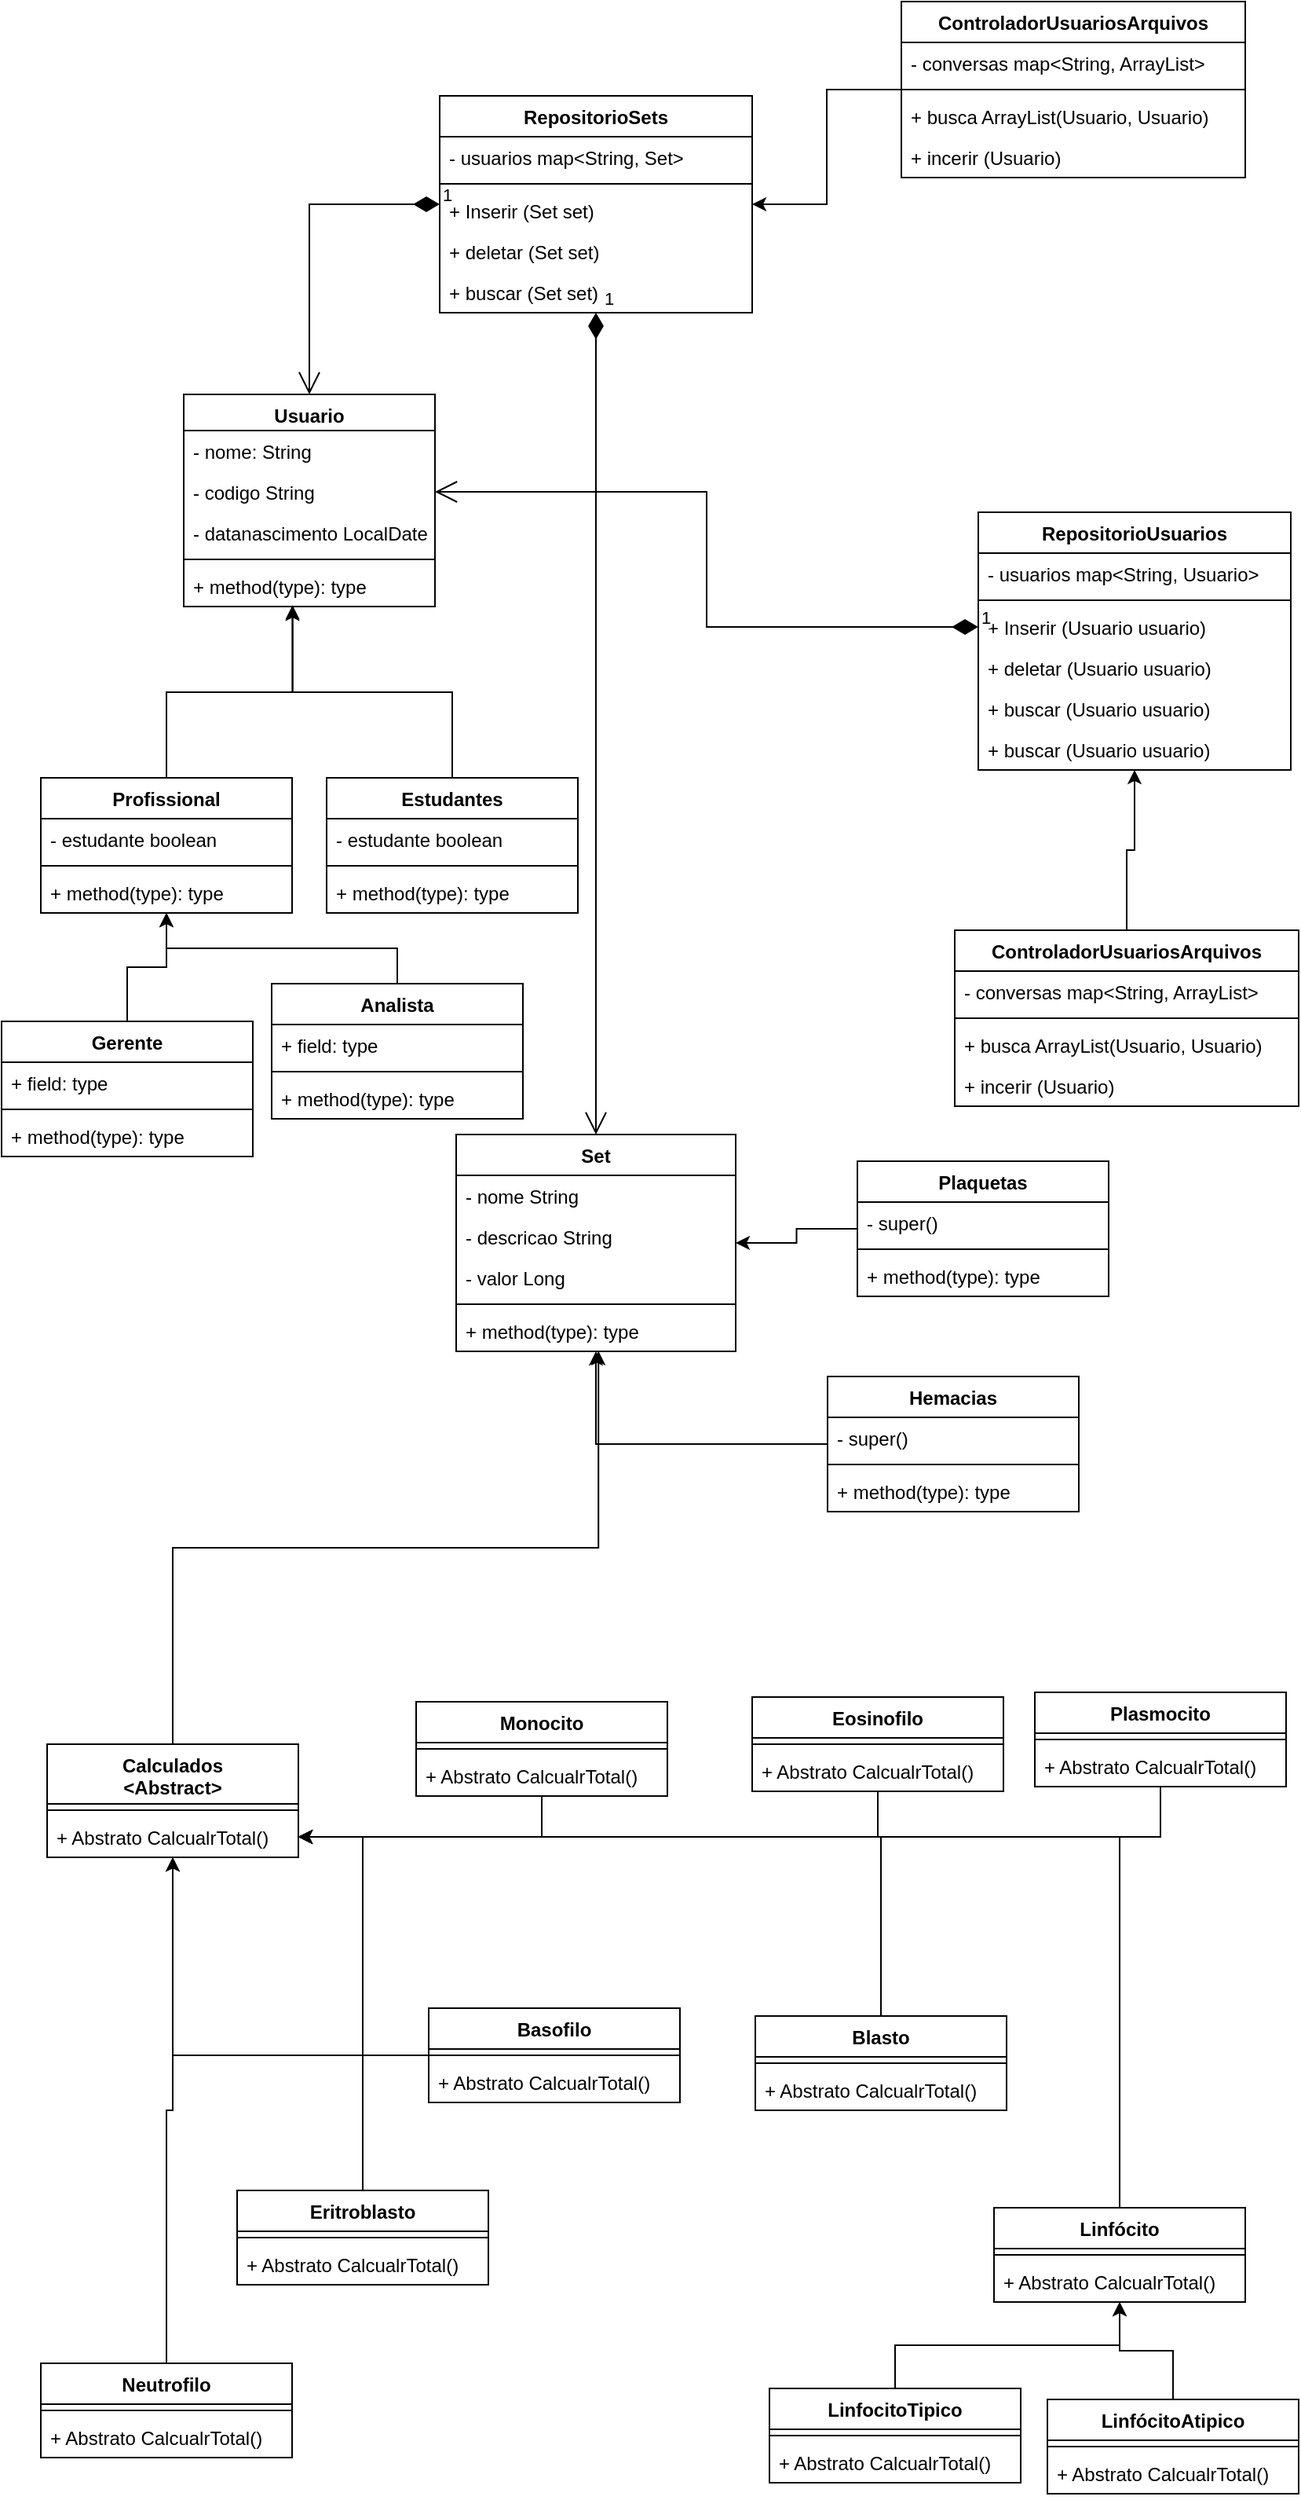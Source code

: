 <mxfile version="17.4.4" type="google"><diagram name="Page-1" id="c4acf3e9-155e-7222-9cf6-157b1a14988f"><mxGraphModel grid="0" page="1" gridSize="10" guides="1" tooltips="1" connect="1" arrows="1" fold="1" pageScale="1" pageWidth="850" pageHeight="1100" background="none" math="0" shadow="0"><root><mxCell id="0"/><mxCell id="1" parent="0"/><mxCell id="GIiCDXgsUAsSO3MfC4Dt-1" value="Usuario" style="swimlane;fontStyle=1;align=center;verticalAlign=top;childLayout=stackLayout;horizontal=1;startSize=23;horizontalStack=0;resizeParent=1;resizeParentMax=0;resizeLast=0;collapsible=1;marginBottom=0;" vertex="1" parent="1"><mxGeometry x="-722" y="283" width="160" height="135" as="geometry"><mxRectangle x="50" y="507" width="80" height="26" as="alternateBounds"/></mxGeometry></mxCell><mxCell id="GIiCDXgsUAsSO3MfC4Dt-2" value="- nome: String" style="text;align=left;verticalAlign=top;spacingLeft=4;spacingRight=4;overflow=hidden;rotatable=0;points=[[0,0.5],[1,0.5]];portConstraint=eastwest;fillColor=none;shadow=0;" vertex="1" parent="GIiCDXgsUAsSO3MfC4Dt-1"><mxGeometry y="23" width="160" height="26" as="geometry"/></mxCell><mxCell id="GIiCDXgsUAsSO3MfC4Dt-6" value="- codigo String" style="text;strokeColor=none;fillColor=none;align=left;verticalAlign=top;spacingLeft=4;spacingRight=4;overflow=hidden;rotatable=0;points=[[0,0.5],[1,0.5]];portConstraint=eastwest;" vertex="1" parent="GIiCDXgsUAsSO3MfC4Dt-1"><mxGeometry y="49" width="160" height="26" as="geometry"/></mxCell><mxCell id="GIiCDXgsUAsSO3MfC4Dt-7" value="- datanascimento LocalDate" style="text;strokeColor=none;fillColor=none;align=left;verticalAlign=top;spacingLeft=4;spacingRight=4;overflow=hidden;rotatable=0;points=[[0,0.5],[1,0.5]];portConstraint=eastwest;" vertex="1" parent="GIiCDXgsUAsSO3MfC4Dt-1"><mxGeometry y="75" width="160" height="26" as="geometry"/></mxCell><mxCell id="GIiCDXgsUAsSO3MfC4Dt-3" value="" style="line;strokeWidth=1;fillColor=none;align=left;verticalAlign=middle;spacingTop=-1;spacingLeft=3;spacingRight=3;rotatable=0;labelPosition=right;points=[];portConstraint=eastwest;" vertex="1" parent="GIiCDXgsUAsSO3MfC4Dt-1"><mxGeometry y="101" width="160" height="8" as="geometry"/></mxCell><mxCell id="GIiCDXgsUAsSO3MfC4Dt-4" value="+ method(type): type" style="text;strokeColor=none;fillColor=none;align=left;verticalAlign=top;spacingLeft=4;spacingRight=4;overflow=hidden;rotatable=0;points=[[0,0.5],[1,0.5]];portConstraint=eastwest;" vertex="1" parent="GIiCDXgsUAsSO3MfC4Dt-1"><mxGeometry y="109" width="160" height="26" as="geometry"/></mxCell><mxCell id="GIiCDXgsUAsSO3MfC4Dt-22" style="edgeStyle=orthogonalEdgeStyle;rounded=0;orthogonalLoop=1;jettySize=auto;html=1;entryX=0.433;entryY=1.004;entryDx=0;entryDy=0;entryPerimeter=0;" edge="1" parent="1" source="GIiCDXgsUAsSO3MfC4Dt-12" target="GIiCDXgsUAsSO3MfC4Dt-4"><mxGeometry relative="1" as="geometry"/></mxCell><mxCell id="GIiCDXgsUAsSO3MfC4Dt-12" value="Estudantes" style="swimlane;fontStyle=1;align=center;verticalAlign=top;childLayout=stackLayout;horizontal=1;startSize=26;horizontalStack=0;resizeParent=1;resizeParentMax=0;resizeLast=0;collapsible=1;marginBottom=0;shadow=0;fillColor=none;" vertex="1" parent="1"><mxGeometry x="-631" y="527" width="160" height="86" as="geometry"/></mxCell><mxCell id="GIiCDXgsUAsSO3MfC4Dt-13" value="- estudante boolean" style="text;strokeColor=none;fillColor=none;align=left;verticalAlign=top;spacingLeft=4;spacingRight=4;overflow=hidden;rotatable=0;points=[[0,0.5],[1,0.5]];portConstraint=eastwest;shadow=0;" vertex="1" parent="GIiCDXgsUAsSO3MfC4Dt-12"><mxGeometry y="26" width="160" height="26" as="geometry"/></mxCell><mxCell id="GIiCDXgsUAsSO3MfC4Dt-14" value="" style="line;strokeWidth=1;fillColor=none;align=left;verticalAlign=middle;spacingTop=-1;spacingLeft=3;spacingRight=3;rotatable=0;labelPosition=right;points=[];portConstraint=eastwest;shadow=0;" vertex="1" parent="GIiCDXgsUAsSO3MfC4Dt-12"><mxGeometry y="52" width="160" height="8" as="geometry"/></mxCell><mxCell id="GIiCDXgsUAsSO3MfC4Dt-15" value="+ method(type): type" style="text;strokeColor=none;fillColor=none;align=left;verticalAlign=top;spacingLeft=4;spacingRight=4;overflow=hidden;rotatable=0;points=[[0,0.5],[1,0.5]];portConstraint=eastwest;shadow=0;" vertex="1" parent="GIiCDXgsUAsSO3MfC4Dt-12"><mxGeometry y="60" width="160" height="26" as="geometry"/></mxCell><mxCell id="GIiCDXgsUAsSO3MfC4Dt-21" style="edgeStyle=orthogonalEdgeStyle;rounded=0;orthogonalLoop=1;jettySize=auto;html=1;entryX=0.433;entryY=0.967;entryDx=0;entryDy=0;entryPerimeter=0;" edge="1" parent="1" source="GIiCDXgsUAsSO3MfC4Dt-17" target="GIiCDXgsUAsSO3MfC4Dt-4"><mxGeometry relative="1" as="geometry"/></mxCell><mxCell id="GIiCDXgsUAsSO3MfC4Dt-17" value="Profissional" style="swimlane;fontStyle=1;align=center;verticalAlign=top;childLayout=stackLayout;horizontal=1;startSize=26;horizontalStack=0;resizeParent=1;resizeParentMax=0;resizeLast=0;collapsible=1;marginBottom=0;shadow=0;fillColor=none;" vertex="1" parent="1"><mxGeometry x="-813" y="527" width="160" height="86" as="geometry"/></mxCell><mxCell id="GIiCDXgsUAsSO3MfC4Dt-18" value="- estudante boolean" style="text;strokeColor=none;fillColor=none;align=left;verticalAlign=top;spacingLeft=4;spacingRight=4;overflow=hidden;rotatable=0;points=[[0,0.5],[1,0.5]];portConstraint=eastwest;shadow=0;" vertex="1" parent="GIiCDXgsUAsSO3MfC4Dt-17"><mxGeometry y="26" width="160" height="26" as="geometry"/></mxCell><mxCell id="GIiCDXgsUAsSO3MfC4Dt-19" value="" style="line;strokeWidth=1;fillColor=none;align=left;verticalAlign=middle;spacingTop=-1;spacingLeft=3;spacingRight=3;rotatable=0;labelPosition=right;points=[];portConstraint=eastwest;shadow=0;" vertex="1" parent="GIiCDXgsUAsSO3MfC4Dt-17"><mxGeometry y="52" width="160" height="8" as="geometry"/></mxCell><mxCell id="GIiCDXgsUAsSO3MfC4Dt-20" value="+ method(type): type" style="text;strokeColor=none;fillColor=none;align=left;verticalAlign=top;spacingLeft=4;spacingRight=4;overflow=hidden;rotatable=0;points=[[0,0.5],[1,0.5]];portConstraint=eastwest;shadow=0;" vertex="1" parent="GIiCDXgsUAsSO3MfC4Dt-17"><mxGeometry y="60" width="160" height="26" as="geometry"/></mxCell><mxCell id="GIiCDXgsUAsSO3MfC4Dt-23" value="Set" style="swimlane;fontStyle=1;align=center;verticalAlign=top;childLayout=stackLayout;horizontal=1;startSize=26;horizontalStack=0;resizeParent=1;resizeParentMax=0;resizeLast=0;collapsible=1;marginBottom=0;shadow=0;fillColor=none;" vertex="1" parent="1"><mxGeometry x="-548.5" y="754" width="178" height="138" as="geometry"/></mxCell><mxCell id="GIiCDXgsUAsSO3MfC4Dt-24" value="- nome String&#10;" style="text;strokeColor=none;fillColor=none;align=left;verticalAlign=top;spacingLeft=4;spacingRight=4;overflow=hidden;rotatable=0;points=[[0,0.5],[1,0.5]];portConstraint=eastwest;shadow=0;" vertex="1" parent="GIiCDXgsUAsSO3MfC4Dt-23"><mxGeometry y="26" width="178" height="26" as="geometry"/></mxCell><mxCell id="GIiCDXgsUAsSO3MfC4Dt-28" value="- descricao String&#10;" style="text;strokeColor=none;fillColor=none;align=left;verticalAlign=top;spacingLeft=4;spacingRight=4;overflow=hidden;rotatable=0;points=[[0,0.5],[1,0.5]];portConstraint=eastwest;shadow=0;" vertex="1" parent="GIiCDXgsUAsSO3MfC4Dt-23"><mxGeometry y="52" width="178" height="26" as="geometry"/></mxCell><mxCell id="GIiCDXgsUAsSO3MfC4Dt-27" value="- valor Long&#10;" style="text;strokeColor=none;fillColor=none;align=left;verticalAlign=top;spacingLeft=4;spacingRight=4;overflow=hidden;rotatable=0;points=[[0,0.5],[1,0.5]];portConstraint=eastwest;shadow=0;" vertex="1" parent="GIiCDXgsUAsSO3MfC4Dt-23"><mxGeometry y="78" width="178" height="26" as="geometry"/></mxCell><mxCell id="GIiCDXgsUAsSO3MfC4Dt-25" value="" style="line;strokeWidth=1;fillColor=none;align=left;verticalAlign=middle;spacingTop=-1;spacingLeft=3;spacingRight=3;rotatable=0;labelPosition=right;points=[];portConstraint=eastwest;shadow=0;" vertex="1" parent="GIiCDXgsUAsSO3MfC4Dt-23"><mxGeometry y="104" width="178" height="8" as="geometry"/></mxCell><mxCell id="GIiCDXgsUAsSO3MfC4Dt-26" value="+ method(type): type" style="text;strokeColor=none;fillColor=none;align=left;verticalAlign=top;spacingLeft=4;spacingRight=4;overflow=hidden;rotatable=0;points=[[0,0.5],[1,0.5]];portConstraint=eastwest;shadow=0;" vertex="1" parent="GIiCDXgsUAsSO3MfC4Dt-23"><mxGeometry y="112" width="178" height="26" as="geometry"/></mxCell><mxCell id="GIiCDXgsUAsSO3MfC4Dt-99" style="edgeStyle=orthogonalEdgeStyle;rounded=0;orthogonalLoop=1;jettySize=auto;html=1;" edge="1" parent="1" source="GIiCDXgsUAsSO3MfC4Dt-29" target="GIiCDXgsUAsSO3MfC4Dt-23"><mxGeometry relative="1" as="geometry"/></mxCell><mxCell id="GIiCDXgsUAsSO3MfC4Dt-29" value="Plaquetas" style="swimlane;fontStyle=1;align=center;verticalAlign=top;childLayout=stackLayout;horizontal=1;startSize=26;horizontalStack=0;resizeParent=1;resizeParentMax=0;resizeLast=0;collapsible=1;marginBottom=0;shadow=0;fillColor=none;" vertex="1" parent="1"><mxGeometry x="-293" y="771" width="160" height="86" as="geometry"/></mxCell><mxCell id="GIiCDXgsUAsSO3MfC4Dt-30" value="- super()" style="text;strokeColor=none;fillColor=none;align=left;verticalAlign=top;spacingLeft=4;spacingRight=4;overflow=hidden;rotatable=0;points=[[0,0.5],[1,0.5]];portConstraint=eastwest;shadow=0;" vertex="1" parent="GIiCDXgsUAsSO3MfC4Dt-29"><mxGeometry y="26" width="160" height="26" as="geometry"/></mxCell><mxCell id="GIiCDXgsUAsSO3MfC4Dt-31" value="" style="line;strokeWidth=1;fillColor=none;align=left;verticalAlign=middle;spacingTop=-1;spacingLeft=3;spacingRight=3;rotatable=0;labelPosition=right;points=[];portConstraint=eastwest;shadow=0;" vertex="1" parent="GIiCDXgsUAsSO3MfC4Dt-29"><mxGeometry y="52" width="160" height="8" as="geometry"/></mxCell><mxCell id="GIiCDXgsUAsSO3MfC4Dt-32" value="+ method(type): type" style="text;strokeColor=none;fillColor=none;align=left;verticalAlign=top;spacingLeft=4;spacingRight=4;overflow=hidden;rotatable=0;points=[[0,0.5],[1,0.5]];portConstraint=eastwest;shadow=0;" vertex="1" parent="GIiCDXgsUAsSO3MfC4Dt-29"><mxGeometry y="60" width="160" height="26" as="geometry"/></mxCell><mxCell id="GIiCDXgsUAsSO3MfC4Dt-39" style="edgeStyle=orthogonalEdgeStyle;rounded=0;orthogonalLoop=1;jettySize=auto;html=1;entryX=0.509;entryY=0.991;entryDx=0;entryDy=0;entryPerimeter=0;" edge="1" parent="1" source="GIiCDXgsUAsSO3MfC4Dt-34" target="GIiCDXgsUAsSO3MfC4Dt-26"><mxGeometry relative="1" as="geometry"/></mxCell><mxCell id="GIiCDXgsUAsSO3MfC4Dt-34" value="Calculados&#10;&lt;Abstract&gt;" style="swimlane;fontStyle=1;align=center;verticalAlign=top;childLayout=stackLayout;horizontal=1;startSize=38;horizontalStack=0;resizeParent=1;resizeParentMax=0;resizeLast=0;collapsible=1;marginBottom=0;shadow=0;fillColor=none;" vertex="1" parent="1"><mxGeometry x="-809" y="1142" width="160" height="72" as="geometry"/></mxCell><mxCell id="GIiCDXgsUAsSO3MfC4Dt-36" value="" style="line;strokeWidth=1;fillColor=none;align=left;verticalAlign=middle;spacingTop=-1;spacingLeft=3;spacingRight=3;rotatable=0;labelPosition=right;points=[];portConstraint=eastwest;shadow=0;" vertex="1" parent="GIiCDXgsUAsSO3MfC4Dt-34"><mxGeometry y="38" width="160" height="8" as="geometry"/></mxCell><mxCell id="GIiCDXgsUAsSO3MfC4Dt-37" value="+ Abstrato CalcualrTotal()" style="text;strokeColor=none;fillColor=none;align=left;verticalAlign=top;spacingLeft=4;spacingRight=4;overflow=hidden;rotatable=0;points=[[0,0.5],[1,0.5]];portConstraint=eastwest;shadow=0;" vertex="1" parent="GIiCDXgsUAsSO3MfC4Dt-34"><mxGeometry y="46" width="160" height="26" as="geometry"/></mxCell><mxCell id="GIiCDXgsUAsSO3MfC4Dt-100" style="edgeStyle=orthogonalEdgeStyle;rounded=0;orthogonalLoop=1;jettySize=auto;html=1;" edge="1" parent="1" source="GIiCDXgsUAsSO3MfC4Dt-40" target="GIiCDXgsUAsSO3MfC4Dt-23"><mxGeometry relative="1" as="geometry"/></mxCell><mxCell id="GIiCDXgsUAsSO3MfC4Dt-40" value="Hemacias" style="swimlane;fontStyle=1;align=center;verticalAlign=top;childLayout=stackLayout;horizontal=1;startSize=26;horizontalStack=0;resizeParent=1;resizeParentMax=0;resizeLast=0;collapsible=1;marginBottom=0;shadow=0;fillColor=none;" vertex="1" parent="1"><mxGeometry x="-312" y="908" width="160" height="86" as="geometry"/></mxCell><mxCell id="GIiCDXgsUAsSO3MfC4Dt-41" value="- super()" style="text;strokeColor=none;fillColor=none;align=left;verticalAlign=top;spacingLeft=4;spacingRight=4;overflow=hidden;rotatable=0;points=[[0,0.5],[1,0.5]];portConstraint=eastwest;shadow=0;" vertex="1" parent="GIiCDXgsUAsSO3MfC4Dt-40"><mxGeometry y="26" width="160" height="26" as="geometry"/></mxCell><mxCell id="GIiCDXgsUAsSO3MfC4Dt-42" value="" style="line;strokeWidth=1;fillColor=none;align=left;verticalAlign=middle;spacingTop=-1;spacingLeft=3;spacingRight=3;rotatable=0;labelPosition=right;points=[];portConstraint=eastwest;shadow=0;" vertex="1" parent="GIiCDXgsUAsSO3MfC4Dt-40"><mxGeometry y="52" width="160" height="8" as="geometry"/></mxCell><mxCell id="GIiCDXgsUAsSO3MfC4Dt-43" value="+ method(type): type" style="text;strokeColor=none;fillColor=none;align=left;verticalAlign=top;spacingLeft=4;spacingRight=4;overflow=hidden;rotatable=0;points=[[0,0.5],[1,0.5]];portConstraint=eastwest;shadow=0;" vertex="1" parent="GIiCDXgsUAsSO3MfC4Dt-40"><mxGeometry y="60" width="160" height="26" as="geometry"/></mxCell><mxCell id="GIiCDXgsUAsSO3MfC4Dt-49" style="edgeStyle=orthogonalEdgeStyle;rounded=0;orthogonalLoop=1;jettySize=auto;html=1;" edge="1" parent="1" source="GIiCDXgsUAsSO3MfC4Dt-45" target="GIiCDXgsUAsSO3MfC4Dt-37"><mxGeometry relative="1" as="geometry"/></mxCell><mxCell id="GIiCDXgsUAsSO3MfC4Dt-45" value="Eosinofilo" style="swimlane;fontStyle=1;align=center;verticalAlign=top;childLayout=stackLayout;horizontal=1;startSize=26;horizontalStack=0;resizeParent=1;resizeParentMax=0;resizeLast=0;collapsible=1;marginBottom=0;shadow=0;fillColor=none;" vertex="1" parent="1"><mxGeometry x="-360" y="1112" width="160" height="60" as="geometry"/></mxCell><mxCell id="GIiCDXgsUAsSO3MfC4Dt-47" value="" style="line;strokeWidth=1;fillColor=none;align=left;verticalAlign=middle;spacingTop=-1;spacingLeft=3;spacingRight=3;rotatable=0;labelPosition=right;points=[];portConstraint=eastwest;shadow=0;" vertex="1" parent="GIiCDXgsUAsSO3MfC4Dt-45"><mxGeometry y="26" width="160" height="8" as="geometry"/></mxCell><mxCell id="GIiCDXgsUAsSO3MfC4Dt-48" value="+ Abstrato CalcualrTotal()" style="text;strokeColor=none;fillColor=none;align=left;verticalAlign=top;spacingLeft=4;spacingRight=4;overflow=hidden;rotatable=0;points=[[0,0.5],[1,0.5]];portConstraint=eastwest;shadow=0;" vertex="1" parent="GIiCDXgsUAsSO3MfC4Dt-45"><mxGeometry y="34" width="160" height="26" as="geometry"/></mxCell><mxCell id="GIiCDXgsUAsSO3MfC4Dt-54" style="edgeStyle=orthogonalEdgeStyle;rounded=0;orthogonalLoop=1;jettySize=auto;html=1;" edge="1" parent="1" source="GIiCDXgsUAsSO3MfC4Dt-50" target="GIiCDXgsUAsSO3MfC4Dt-37"><mxGeometry relative="1" as="geometry"/></mxCell><mxCell id="GIiCDXgsUAsSO3MfC4Dt-50" value="Plasmocito" style="swimlane;fontStyle=1;align=center;verticalAlign=top;childLayout=stackLayout;horizontal=1;startSize=26;horizontalStack=0;resizeParent=1;resizeParentMax=0;resizeLast=0;collapsible=1;marginBottom=0;shadow=0;fillColor=none;" vertex="1" parent="1"><mxGeometry x="-180" y="1109" width="160" height="60" as="geometry"/></mxCell><mxCell id="GIiCDXgsUAsSO3MfC4Dt-51" value="" style="line;strokeWidth=1;fillColor=none;align=left;verticalAlign=middle;spacingTop=-1;spacingLeft=3;spacingRight=3;rotatable=0;labelPosition=right;points=[];portConstraint=eastwest;shadow=0;" vertex="1" parent="GIiCDXgsUAsSO3MfC4Dt-50"><mxGeometry y="26" width="160" height="8" as="geometry"/></mxCell><mxCell id="GIiCDXgsUAsSO3MfC4Dt-52" value="+ Abstrato CalcualrTotal()" style="text;strokeColor=none;fillColor=none;align=left;verticalAlign=top;spacingLeft=4;spacingRight=4;overflow=hidden;rotatable=0;points=[[0,0.5],[1,0.5]];portConstraint=eastwest;shadow=0;" vertex="1" parent="GIiCDXgsUAsSO3MfC4Dt-50"><mxGeometry y="34" width="160" height="26" as="geometry"/></mxCell><mxCell id="GIiCDXgsUAsSO3MfC4Dt-103" style="edgeStyle=orthogonalEdgeStyle;rounded=0;orthogonalLoop=1;jettySize=auto;html=1;entryX=1;entryY=0.5;entryDx=0;entryDy=0;" edge="1" parent="1" source="GIiCDXgsUAsSO3MfC4Dt-55" target="GIiCDXgsUAsSO3MfC4Dt-37"><mxGeometry relative="1" as="geometry"/></mxCell><mxCell id="GIiCDXgsUAsSO3MfC4Dt-55" value="Eritroblasto" style="swimlane;fontStyle=1;align=center;verticalAlign=top;childLayout=stackLayout;horizontal=1;startSize=26;horizontalStack=0;resizeParent=1;resizeParentMax=0;resizeLast=0;collapsible=1;marginBottom=0;shadow=0;fillColor=none;" vertex="1" parent="1"><mxGeometry x="-688" y="1426" width="160" height="60" as="geometry"/></mxCell><mxCell id="GIiCDXgsUAsSO3MfC4Dt-56" value="" style="line;strokeWidth=1;fillColor=none;align=left;verticalAlign=middle;spacingTop=-1;spacingLeft=3;spacingRight=3;rotatable=0;labelPosition=right;points=[];portConstraint=eastwest;shadow=0;" vertex="1" parent="GIiCDXgsUAsSO3MfC4Dt-55"><mxGeometry y="26" width="160" height="8" as="geometry"/></mxCell><mxCell id="GIiCDXgsUAsSO3MfC4Dt-57" value="+ Abstrato CalcualrTotal()" style="text;strokeColor=none;fillColor=none;align=left;verticalAlign=top;spacingLeft=4;spacingRight=4;overflow=hidden;rotatable=0;points=[[0,0.5],[1,0.5]];portConstraint=eastwest;shadow=0;" vertex="1" parent="GIiCDXgsUAsSO3MfC4Dt-55"><mxGeometry y="34" width="160" height="26" as="geometry"/></mxCell><mxCell id="GIiCDXgsUAsSO3MfC4Dt-106" style="edgeStyle=orthogonalEdgeStyle;rounded=0;orthogonalLoop=1;jettySize=auto;html=1;" edge="1" parent="1" source="GIiCDXgsUAsSO3MfC4Dt-59" target="GIiCDXgsUAsSO3MfC4Dt-34"><mxGeometry relative="1" as="geometry"/></mxCell><mxCell id="GIiCDXgsUAsSO3MfC4Dt-59" value="Basofilo" style="swimlane;fontStyle=1;align=center;verticalAlign=top;childLayout=stackLayout;horizontal=1;startSize=26;horizontalStack=0;resizeParent=1;resizeParentMax=0;resizeLast=0;collapsible=1;marginBottom=0;shadow=0;fillColor=none;" vertex="1" parent="1"><mxGeometry x="-566" y="1310" width="160" height="60" as="geometry"/></mxCell><mxCell id="GIiCDXgsUAsSO3MfC4Dt-60" value="" style="line;strokeWidth=1;fillColor=none;align=left;verticalAlign=middle;spacingTop=-1;spacingLeft=3;spacingRight=3;rotatable=0;labelPosition=right;points=[];portConstraint=eastwest;shadow=0;" vertex="1" parent="GIiCDXgsUAsSO3MfC4Dt-59"><mxGeometry y="26" width="160" height="8" as="geometry"/></mxCell><mxCell id="GIiCDXgsUAsSO3MfC4Dt-61" value="+ Abstrato CalcualrTotal()" style="text;strokeColor=none;fillColor=none;align=left;verticalAlign=top;spacingLeft=4;spacingRight=4;overflow=hidden;rotatable=0;points=[[0,0.5],[1,0.5]];portConstraint=eastwest;shadow=0;" vertex="1" parent="GIiCDXgsUAsSO3MfC4Dt-59"><mxGeometry y="34" width="160" height="26" as="geometry"/></mxCell><mxCell id="GIiCDXgsUAsSO3MfC4Dt-66" style="edgeStyle=orthogonalEdgeStyle;rounded=0;orthogonalLoop=1;jettySize=auto;html=1;" edge="1" parent="1" source="GIiCDXgsUAsSO3MfC4Dt-63" target="GIiCDXgsUAsSO3MfC4Dt-37"><mxGeometry relative="1" as="geometry"/></mxCell><mxCell id="GIiCDXgsUAsSO3MfC4Dt-63" value="Monocito" style="swimlane;fontStyle=1;align=center;verticalAlign=top;childLayout=stackLayout;horizontal=1;startSize=26;horizontalStack=0;resizeParent=1;resizeParentMax=0;resizeLast=0;collapsible=1;marginBottom=0;shadow=0;fillColor=none;" vertex="1" parent="1"><mxGeometry x="-574" y="1115" width="160" height="60" as="geometry"/></mxCell><mxCell id="GIiCDXgsUAsSO3MfC4Dt-64" value="" style="line;strokeWidth=1;fillColor=none;align=left;verticalAlign=middle;spacingTop=-1;spacingLeft=3;spacingRight=3;rotatable=0;labelPosition=right;points=[];portConstraint=eastwest;shadow=0;" vertex="1" parent="GIiCDXgsUAsSO3MfC4Dt-63"><mxGeometry y="26" width="160" height="8" as="geometry"/></mxCell><mxCell id="GIiCDXgsUAsSO3MfC4Dt-65" value="+ Abstrato CalcualrTotal()" style="text;strokeColor=none;fillColor=none;align=left;verticalAlign=top;spacingLeft=4;spacingRight=4;overflow=hidden;rotatable=0;points=[[0,0.5],[1,0.5]];portConstraint=eastwest;shadow=0;" vertex="1" parent="GIiCDXgsUAsSO3MfC4Dt-63"><mxGeometry y="34" width="160" height="26" as="geometry"/></mxCell><mxCell id="GIiCDXgsUAsSO3MfC4Dt-70" style="edgeStyle=orthogonalEdgeStyle;rounded=0;orthogonalLoop=1;jettySize=auto;html=1;" edge="1" parent="1" source="GIiCDXgsUAsSO3MfC4Dt-67" target="GIiCDXgsUAsSO3MfC4Dt-37"><mxGeometry relative="1" as="geometry"/></mxCell><mxCell id="GIiCDXgsUAsSO3MfC4Dt-67" value="Linfócito" style="swimlane;fontStyle=1;align=center;verticalAlign=top;childLayout=stackLayout;horizontal=1;startSize=26;horizontalStack=0;resizeParent=1;resizeParentMax=0;resizeLast=0;collapsible=1;marginBottom=0;shadow=0;fillColor=none;" vertex="1" parent="1"><mxGeometry x="-206" y="1437" width="160" height="60" as="geometry"/></mxCell><mxCell id="GIiCDXgsUAsSO3MfC4Dt-68" value="" style="line;strokeWidth=1;fillColor=none;align=left;verticalAlign=middle;spacingTop=-1;spacingLeft=3;spacingRight=3;rotatable=0;labelPosition=right;points=[];portConstraint=eastwest;shadow=0;" vertex="1" parent="GIiCDXgsUAsSO3MfC4Dt-67"><mxGeometry y="26" width="160" height="8" as="geometry"/></mxCell><mxCell id="GIiCDXgsUAsSO3MfC4Dt-69" value="+ Abstrato CalcualrTotal()" style="text;strokeColor=none;fillColor=none;align=left;verticalAlign=top;spacingLeft=4;spacingRight=4;overflow=hidden;rotatable=0;points=[[0,0.5],[1,0.5]];portConstraint=eastwest;shadow=0;" vertex="1" parent="GIiCDXgsUAsSO3MfC4Dt-67"><mxGeometry y="34" width="160" height="26" as="geometry"/></mxCell><mxCell id="GIiCDXgsUAsSO3MfC4Dt-105" style="edgeStyle=orthogonalEdgeStyle;rounded=0;orthogonalLoop=1;jettySize=auto;html=1;" edge="1" parent="1" source="GIiCDXgsUAsSO3MfC4Dt-71" target="GIiCDXgsUAsSO3MfC4Dt-34"><mxGeometry relative="1" as="geometry"/></mxCell><mxCell id="GIiCDXgsUAsSO3MfC4Dt-71" value="Neutrofilo" style="swimlane;fontStyle=1;align=center;verticalAlign=top;childLayout=stackLayout;horizontal=1;startSize=26;horizontalStack=0;resizeParent=1;resizeParentMax=0;resizeLast=0;collapsible=1;marginBottom=0;shadow=0;fillColor=none;" vertex="1" parent="1"><mxGeometry x="-813" y="1536" width="160" height="60" as="geometry"/></mxCell><mxCell id="GIiCDXgsUAsSO3MfC4Dt-72" value="" style="line;strokeWidth=1;fillColor=none;align=left;verticalAlign=middle;spacingTop=-1;spacingLeft=3;spacingRight=3;rotatable=0;labelPosition=right;points=[];portConstraint=eastwest;shadow=0;" vertex="1" parent="GIiCDXgsUAsSO3MfC4Dt-71"><mxGeometry y="26" width="160" height="8" as="geometry"/></mxCell><mxCell id="GIiCDXgsUAsSO3MfC4Dt-73" value="+ Abstrato CalcualrTotal()" style="text;strokeColor=none;fillColor=none;align=left;verticalAlign=top;spacingLeft=4;spacingRight=4;overflow=hidden;rotatable=0;points=[[0,0.5],[1,0.5]];portConstraint=eastwest;shadow=0;" vertex="1" parent="GIiCDXgsUAsSO3MfC4Dt-71"><mxGeometry y="34" width="160" height="26" as="geometry"/></mxCell><mxCell id="GIiCDXgsUAsSO3MfC4Dt-78" style="edgeStyle=orthogonalEdgeStyle;rounded=0;orthogonalLoop=1;jettySize=auto;html=1;" edge="1" parent="1" source="GIiCDXgsUAsSO3MfC4Dt-75" target="GIiCDXgsUAsSO3MfC4Dt-37"><mxGeometry relative="1" as="geometry"/></mxCell><mxCell id="GIiCDXgsUAsSO3MfC4Dt-75" value="Blasto" style="swimlane;fontStyle=1;align=center;verticalAlign=top;childLayout=stackLayout;horizontal=1;startSize=26;horizontalStack=0;resizeParent=1;resizeParentMax=0;resizeLast=0;collapsible=1;marginBottom=0;shadow=0;fillColor=none;" vertex="1" parent="1"><mxGeometry x="-358" y="1315" width="160" height="60" as="geometry"/></mxCell><mxCell id="GIiCDXgsUAsSO3MfC4Dt-76" value="" style="line;strokeWidth=1;fillColor=none;align=left;verticalAlign=middle;spacingTop=-1;spacingLeft=3;spacingRight=3;rotatable=0;labelPosition=right;points=[];portConstraint=eastwest;shadow=0;" vertex="1" parent="GIiCDXgsUAsSO3MfC4Dt-75"><mxGeometry y="26" width="160" height="8" as="geometry"/></mxCell><mxCell id="GIiCDXgsUAsSO3MfC4Dt-77" value="+ Abstrato CalcualrTotal()" style="text;strokeColor=none;fillColor=none;align=left;verticalAlign=top;spacingLeft=4;spacingRight=4;overflow=hidden;rotatable=0;points=[[0,0.5],[1,0.5]];portConstraint=eastwest;shadow=0;" vertex="1" parent="GIiCDXgsUAsSO3MfC4Dt-75"><mxGeometry y="34" width="160" height="26" as="geometry"/></mxCell><mxCell id="GIiCDXgsUAsSO3MfC4Dt-82" value="RepositorioUsuarios" style="swimlane;fontStyle=1;align=center;verticalAlign=top;childLayout=stackLayout;horizontal=1;startSize=26;horizontalStack=0;resizeParent=1;resizeParentMax=0;resizeLast=0;collapsible=1;marginBottom=0;shadow=0;fillColor=none;" vertex="1" parent="1"><mxGeometry x="-216" y="358" width="199" height="164" as="geometry"/></mxCell><mxCell id="GIiCDXgsUAsSO3MfC4Dt-83" value="- usuarios map&lt;String, Usuario&gt;" style="text;strokeColor=none;fillColor=none;align=left;verticalAlign=top;spacingLeft=4;spacingRight=4;overflow=hidden;rotatable=0;points=[[0,0.5],[1,0.5]];portConstraint=eastwest;shadow=0;" vertex="1" parent="GIiCDXgsUAsSO3MfC4Dt-82"><mxGeometry y="26" width="199" height="26" as="geometry"/></mxCell><mxCell id="GIiCDXgsUAsSO3MfC4Dt-84" value="" style="line;strokeWidth=1;fillColor=none;align=left;verticalAlign=middle;spacingTop=-1;spacingLeft=3;spacingRight=3;rotatable=0;labelPosition=right;points=[];portConstraint=eastwest;shadow=0;" vertex="1" parent="GIiCDXgsUAsSO3MfC4Dt-82"><mxGeometry y="52" width="199" height="8" as="geometry"/></mxCell><mxCell id="GIiCDXgsUAsSO3MfC4Dt-85" value="+ Inserir (Usuario usuario)" style="text;strokeColor=none;fillColor=none;align=left;verticalAlign=top;spacingLeft=4;spacingRight=4;overflow=hidden;rotatable=0;points=[[0,0.5],[1,0.5]];portConstraint=eastwest;shadow=0;" vertex="1" parent="GIiCDXgsUAsSO3MfC4Dt-82"><mxGeometry y="60" width="199" height="26" as="geometry"/></mxCell><mxCell id="GIiCDXgsUAsSO3MfC4Dt-86" value="+ deletar (Usuario usuario)" style="text;strokeColor=none;fillColor=none;align=left;verticalAlign=top;spacingLeft=4;spacingRight=4;overflow=hidden;rotatable=0;points=[[0,0.5],[1,0.5]];portConstraint=eastwest;shadow=0;" vertex="1" parent="GIiCDXgsUAsSO3MfC4Dt-82"><mxGeometry y="86" width="199" height="26" as="geometry"/></mxCell><mxCell id="GIiCDXgsUAsSO3MfC4Dt-87" value="+ buscar (Usuario usuario)" style="text;strokeColor=none;fillColor=none;align=left;verticalAlign=top;spacingLeft=4;spacingRight=4;overflow=hidden;rotatable=0;points=[[0,0.5],[1,0.5]];portConstraint=eastwest;shadow=0;" vertex="1" parent="GIiCDXgsUAsSO3MfC4Dt-82"><mxGeometry y="112" width="199" height="26" as="geometry"/></mxCell><mxCell id="GIiCDXgsUAsSO3MfC4Dt-88" value="+ buscar (Usuario usuario)" style="text;strokeColor=none;fillColor=none;align=left;verticalAlign=top;spacingLeft=4;spacingRight=4;overflow=hidden;rotatable=0;points=[[0,0.5],[1,0.5]];portConstraint=eastwest;shadow=0;" vertex="1" parent="GIiCDXgsUAsSO3MfC4Dt-82"><mxGeometry y="138" width="199" height="26" as="geometry"/></mxCell><mxCell id="GIiCDXgsUAsSO3MfC4Dt-93" value="1" style="endArrow=open;html=1;endSize=12;startArrow=diamondThin;startSize=14;startFill=1;edgeStyle=orthogonalEdgeStyle;align=left;verticalAlign=bottom;rounded=0;entryX=1;entryY=0.5;entryDx=0;entryDy=0;exitX=0;exitY=0.5;exitDx=0;exitDy=0;" edge="1" parent="1" source="GIiCDXgsUAsSO3MfC4Dt-85" target="GIiCDXgsUAsSO3MfC4Dt-6"><mxGeometry x="-1" y="3" relative="1" as="geometry"><mxPoint x="-481" y="243" as="sourcePoint"/><mxPoint x="66" y="463" as="targetPoint"/></mxGeometry></mxCell><mxCell id="GIiCDXgsUAsSO3MfC4Dt-98" style="edgeStyle=orthogonalEdgeStyle;rounded=0;orthogonalLoop=1;jettySize=auto;html=1;" edge="1" parent="1" source="GIiCDXgsUAsSO3MfC4Dt-94" target="GIiCDXgsUAsSO3MfC4Dt-82"><mxGeometry relative="1" as="geometry"/></mxCell><mxCell id="GIiCDXgsUAsSO3MfC4Dt-94" value="ControladorUsuariosArquivos&#10;" style="swimlane;fontStyle=1;align=center;verticalAlign=top;childLayout=stackLayout;horizontal=1;startSize=26;horizontalStack=0;resizeParent=1;resizeParentMax=0;resizeLast=0;collapsible=1;marginBottom=0;shadow=0;fillColor=none;" vertex="1" parent="1"><mxGeometry x="-231" y="624" width="219" height="112" as="geometry"/></mxCell><mxCell id="GIiCDXgsUAsSO3MfC4Dt-95" value="- conversas map&lt;String, ArrayList&gt;" style="text;strokeColor=none;fillColor=none;align=left;verticalAlign=top;spacingLeft=4;spacingRight=4;overflow=hidden;rotatable=0;points=[[0,0.5],[1,0.5]];portConstraint=eastwest;shadow=0;" vertex="1" parent="GIiCDXgsUAsSO3MfC4Dt-94"><mxGeometry y="26" width="219" height="26" as="geometry"/></mxCell><mxCell id="GIiCDXgsUAsSO3MfC4Dt-96" value="" style="line;strokeWidth=1;fillColor=none;align=left;verticalAlign=middle;spacingTop=-1;spacingLeft=3;spacingRight=3;rotatable=0;labelPosition=right;points=[];portConstraint=eastwest;shadow=0;" vertex="1" parent="GIiCDXgsUAsSO3MfC4Dt-94"><mxGeometry y="52" width="219" height="8" as="geometry"/></mxCell><mxCell id="GIiCDXgsUAsSO3MfC4Dt-97" value="+ busca ArrayList(Usuario, Usuario)" style="text;strokeColor=none;fillColor=none;align=left;verticalAlign=top;spacingLeft=4;spacingRight=4;overflow=hidden;rotatable=0;points=[[0,0.5],[1,0.5]];portConstraint=eastwest;shadow=0;" vertex="1" parent="GIiCDXgsUAsSO3MfC4Dt-94"><mxGeometry y="60" width="219" height="26" as="geometry"/></mxCell><mxCell id="GIiCDXgsUAsSO3MfC4Dt-107" value="+ incerir (Usuario)" style="text;strokeColor=none;fillColor=none;align=left;verticalAlign=top;spacingLeft=4;spacingRight=4;overflow=hidden;rotatable=0;points=[[0,0.5],[1,0.5]];portConstraint=eastwest;shadow=0;" vertex="1" parent="GIiCDXgsUAsSO3MfC4Dt-94"><mxGeometry y="86" width="219" height="26" as="geometry"/></mxCell><mxCell id="GIiCDXgsUAsSO3MfC4Dt-108" value="RepositorioSets" style="swimlane;fontStyle=1;align=center;verticalAlign=top;childLayout=stackLayout;horizontal=1;startSize=26;horizontalStack=0;resizeParent=1;resizeParentMax=0;resizeLast=0;collapsible=1;marginBottom=0;shadow=0;fillColor=none;" vertex="1" parent="1"><mxGeometry x="-559" y="93" width="199" height="138" as="geometry"/></mxCell><mxCell id="GIiCDXgsUAsSO3MfC4Dt-109" value="- usuarios map&lt;String, Set&gt;" style="text;strokeColor=none;fillColor=none;align=left;verticalAlign=top;spacingLeft=4;spacingRight=4;overflow=hidden;rotatable=0;points=[[0,0.5],[1,0.5]];portConstraint=eastwest;shadow=0;" vertex="1" parent="GIiCDXgsUAsSO3MfC4Dt-108"><mxGeometry y="26" width="199" height="26" as="geometry"/></mxCell><mxCell id="GIiCDXgsUAsSO3MfC4Dt-110" value="" style="line;strokeWidth=1;fillColor=none;align=left;verticalAlign=middle;spacingTop=-1;spacingLeft=3;spacingRight=3;rotatable=0;labelPosition=right;points=[];portConstraint=eastwest;shadow=0;" vertex="1" parent="GIiCDXgsUAsSO3MfC4Dt-108"><mxGeometry y="52" width="199" height="8" as="geometry"/></mxCell><mxCell id="GIiCDXgsUAsSO3MfC4Dt-111" value="+ Inserir (Set set)" style="text;strokeColor=none;fillColor=none;align=left;verticalAlign=top;spacingLeft=4;spacingRight=4;overflow=hidden;rotatable=0;points=[[0,0.5],[1,0.5]];portConstraint=eastwest;shadow=0;" vertex="1" parent="GIiCDXgsUAsSO3MfC4Dt-108"><mxGeometry y="60" width="199" height="26" as="geometry"/></mxCell><mxCell id="GIiCDXgsUAsSO3MfC4Dt-112" value="+ deletar (Set set)" style="text;strokeColor=none;fillColor=none;align=left;verticalAlign=top;spacingLeft=4;spacingRight=4;overflow=hidden;rotatable=0;points=[[0,0.5],[1,0.5]];portConstraint=eastwest;shadow=0;" vertex="1" parent="GIiCDXgsUAsSO3MfC4Dt-108"><mxGeometry y="86" width="199" height="26" as="geometry"/></mxCell><mxCell id="GIiCDXgsUAsSO3MfC4Dt-113" value="+ buscar (Set set)" style="text;strokeColor=none;fillColor=none;align=left;verticalAlign=top;spacingLeft=4;spacingRight=4;overflow=hidden;rotatable=0;points=[[0,0.5],[1,0.5]];portConstraint=eastwest;shadow=0;" vertex="1" parent="GIiCDXgsUAsSO3MfC4Dt-108"><mxGeometry y="112" width="199" height="26" as="geometry"/></mxCell><mxCell id="GIiCDXgsUAsSO3MfC4Dt-117" value="1" style="endArrow=open;html=1;endSize=12;startArrow=diamondThin;startSize=14;startFill=1;edgeStyle=orthogonalEdgeStyle;align=left;verticalAlign=bottom;rounded=0;" edge="1" parent="1" source="GIiCDXgsUAsSO3MfC4Dt-108" target="GIiCDXgsUAsSO3MfC4Dt-1"><mxGeometry x="-1" y="3" relative="1" as="geometry"><mxPoint x="-468" y="201" as="sourcePoint"/><mxPoint x="-95" y="367" as="targetPoint"/></mxGeometry></mxCell><mxCell id="GIiCDXgsUAsSO3MfC4Dt-119" value="ControladorUsuariosArquivos&#10;" style="swimlane;fontStyle=1;align=center;verticalAlign=top;childLayout=stackLayout;horizontal=1;startSize=26;horizontalStack=0;resizeParent=1;resizeParentMax=0;resizeLast=0;collapsible=1;marginBottom=0;shadow=0;fillColor=none;" vertex="1" parent="1"><mxGeometry x="-265" y="33" width="219" height="112" as="geometry"/></mxCell><mxCell id="GIiCDXgsUAsSO3MfC4Dt-120" value="- conversas map&lt;String, ArrayList&gt;" style="text;strokeColor=none;fillColor=none;align=left;verticalAlign=top;spacingLeft=4;spacingRight=4;overflow=hidden;rotatable=0;points=[[0,0.5],[1,0.5]];portConstraint=eastwest;shadow=0;" vertex="1" parent="GIiCDXgsUAsSO3MfC4Dt-119"><mxGeometry y="26" width="219" height="26" as="geometry"/></mxCell><mxCell id="GIiCDXgsUAsSO3MfC4Dt-121" value="" style="line;strokeWidth=1;fillColor=none;align=left;verticalAlign=middle;spacingTop=-1;spacingLeft=3;spacingRight=3;rotatable=0;labelPosition=right;points=[];portConstraint=eastwest;shadow=0;" vertex="1" parent="GIiCDXgsUAsSO3MfC4Dt-119"><mxGeometry y="52" width="219" height="8" as="geometry"/></mxCell><mxCell id="GIiCDXgsUAsSO3MfC4Dt-122" value="+ busca ArrayList(Usuario, Usuario)" style="text;strokeColor=none;fillColor=none;align=left;verticalAlign=top;spacingLeft=4;spacingRight=4;overflow=hidden;rotatable=0;points=[[0,0.5],[1,0.5]];portConstraint=eastwest;shadow=0;" vertex="1" parent="GIiCDXgsUAsSO3MfC4Dt-119"><mxGeometry y="60" width="219" height="26" as="geometry"/></mxCell><mxCell id="GIiCDXgsUAsSO3MfC4Dt-123" value="+ incerir (Usuario)" style="text;strokeColor=none;fillColor=none;align=left;verticalAlign=top;spacingLeft=4;spacingRight=4;overflow=hidden;rotatable=0;points=[[0,0.5],[1,0.5]];portConstraint=eastwest;shadow=0;" vertex="1" parent="GIiCDXgsUAsSO3MfC4Dt-119"><mxGeometry y="86" width="219" height="26" as="geometry"/></mxCell><mxCell id="GIiCDXgsUAsSO3MfC4Dt-124" style="edgeStyle=orthogonalEdgeStyle;rounded=0;orthogonalLoop=1;jettySize=auto;html=1;" edge="1" parent="1" source="GIiCDXgsUAsSO3MfC4Dt-121" target="GIiCDXgsUAsSO3MfC4Dt-108"><mxGeometry relative="1" as="geometry"/></mxCell><mxCell id="GIiCDXgsUAsSO3MfC4Dt-127" value="1" style="endArrow=open;html=1;endSize=12;startArrow=diamondThin;startSize=14;startFill=1;edgeStyle=orthogonalEdgeStyle;align=left;verticalAlign=bottom;rounded=0;" edge="1" parent="1" source="GIiCDXgsUAsSO3MfC4Dt-108" target="GIiCDXgsUAsSO3MfC4Dt-23"><mxGeometry x="-1" y="3" relative="1" as="geometry"><mxPoint x="270" y="372" as="sourcePoint"/><mxPoint x="57" y="255" as="targetPoint"/></mxGeometry></mxCell><mxCell id="GIiCDXgsUAsSO3MfC4Dt-138" style="edgeStyle=orthogonalEdgeStyle;rounded=0;orthogonalLoop=1;jettySize=auto;html=1;" edge="1" parent="1" source="GIiCDXgsUAsSO3MfC4Dt-130" target="GIiCDXgsUAsSO3MfC4Dt-17"><mxGeometry relative="1" as="geometry"/></mxCell><mxCell id="GIiCDXgsUAsSO3MfC4Dt-130" value="Gerente" style="swimlane;fontStyle=1;align=center;verticalAlign=top;childLayout=stackLayout;horizontal=1;startSize=26;horizontalStack=0;resizeParent=1;resizeParentMax=0;resizeLast=0;collapsible=1;marginBottom=0;shadow=0;fillColor=none;" vertex="1" parent="1"><mxGeometry x="-838" y="682" width="160" height="86" as="geometry"/></mxCell><mxCell id="GIiCDXgsUAsSO3MfC4Dt-131" value="+ field: type" style="text;strokeColor=none;fillColor=none;align=left;verticalAlign=top;spacingLeft=4;spacingRight=4;overflow=hidden;rotatable=0;points=[[0,0.5],[1,0.5]];portConstraint=eastwest;shadow=0;" vertex="1" parent="GIiCDXgsUAsSO3MfC4Dt-130"><mxGeometry y="26" width="160" height="26" as="geometry"/></mxCell><mxCell id="GIiCDXgsUAsSO3MfC4Dt-132" value="" style="line;strokeWidth=1;fillColor=none;align=left;verticalAlign=middle;spacingTop=-1;spacingLeft=3;spacingRight=3;rotatable=0;labelPosition=right;points=[];portConstraint=eastwest;shadow=0;" vertex="1" parent="GIiCDXgsUAsSO3MfC4Dt-130"><mxGeometry y="52" width="160" height="8" as="geometry"/></mxCell><mxCell id="GIiCDXgsUAsSO3MfC4Dt-133" value="+ method(type): type" style="text;strokeColor=none;fillColor=none;align=left;verticalAlign=top;spacingLeft=4;spacingRight=4;overflow=hidden;rotatable=0;points=[[0,0.5],[1,0.5]];portConstraint=eastwest;shadow=0;" vertex="1" parent="GIiCDXgsUAsSO3MfC4Dt-130"><mxGeometry y="60" width="160" height="26" as="geometry"/></mxCell><mxCell id="GIiCDXgsUAsSO3MfC4Dt-139" style="edgeStyle=orthogonalEdgeStyle;rounded=0;orthogonalLoop=1;jettySize=auto;html=1;" edge="1" parent="1" source="GIiCDXgsUAsSO3MfC4Dt-134" target="GIiCDXgsUAsSO3MfC4Dt-17"><mxGeometry relative="1" as="geometry"/></mxCell><mxCell id="GIiCDXgsUAsSO3MfC4Dt-134" value="Analista&#10;" style="swimlane;fontStyle=1;align=center;verticalAlign=top;childLayout=stackLayout;horizontal=1;startSize=26;horizontalStack=0;resizeParent=1;resizeParentMax=0;resizeLast=0;collapsible=1;marginBottom=0;shadow=0;fillColor=none;" vertex="1" parent="1"><mxGeometry x="-666" y="658" width="160" height="86" as="geometry"/></mxCell><mxCell id="GIiCDXgsUAsSO3MfC4Dt-135" value="+ field: type" style="text;strokeColor=none;fillColor=none;align=left;verticalAlign=top;spacingLeft=4;spacingRight=4;overflow=hidden;rotatable=0;points=[[0,0.5],[1,0.5]];portConstraint=eastwest;shadow=0;" vertex="1" parent="GIiCDXgsUAsSO3MfC4Dt-134"><mxGeometry y="26" width="160" height="26" as="geometry"/></mxCell><mxCell id="GIiCDXgsUAsSO3MfC4Dt-136" value="" style="line;strokeWidth=1;fillColor=none;align=left;verticalAlign=middle;spacingTop=-1;spacingLeft=3;spacingRight=3;rotatable=0;labelPosition=right;points=[];portConstraint=eastwest;shadow=0;" vertex="1" parent="GIiCDXgsUAsSO3MfC4Dt-134"><mxGeometry y="52" width="160" height="8" as="geometry"/></mxCell><mxCell id="GIiCDXgsUAsSO3MfC4Dt-137" value="+ method(type): type" style="text;strokeColor=none;fillColor=none;align=left;verticalAlign=top;spacingLeft=4;spacingRight=4;overflow=hidden;rotatable=0;points=[[0,0.5],[1,0.5]];portConstraint=eastwest;shadow=0;" vertex="1" parent="GIiCDXgsUAsSO3MfC4Dt-134"><mxGeometry y="60" width="160" height="26" as="geometry"/></mxCell><mxCell id="GIiCDXgsUAsSO3MfC4Dt-146" style="edgeStyle=orthogonalEdgeStyle;rounded=0;orthogonalLoop=1;jettySize=auto;html=1;" edge="1" parent="1" source="GIiCDXgsUAsSO3MfC4Dt-140" target="GIiCDXgsUAsSO3MfC4Dt-67"><mxGeometry relative="1" as="geometry"/></mxCell><mxCell id="GIiCDXgsUAsSO3MfC4Dt-140" value="LinfocitoTipico" style="swimlane;fontStyle=1;align=center;verticalAlign=top;childLayout=stackLayout;horizontal=1;startSize=26;horizontalStack=0;resizeParent=1;resizeParentMax=0;resizeLast=0;collapsible=1;marginBottom=0;shadow=0;fillColor=none;" vertex="1" parent="1"><mxGeometry x="-349" y="1552" width="160" height="60" as="geometry"/></mxCell><mxCell id="GIiCDXgsUAsSO3MfC4Dt-141" value="" style="line;strokeWidth=1;fillColor=none;align=left;verticalAlign=middle;spacingTop=-1;spacingLeft=3;spacingRight=3;rotatable=0;labelPosition=right;points=[];portConstraint=eastwest;shadow=0;" vertex="1" parent="GIiCDXgsUAsSO3MfC4Dt-140"><mxGeometry y="26" width="160" height="8" as="geometry"/></mxCell><mxCell id="GIiCDXgsUAsSO3MfC4Dt-142" value="+ Abstrato CalcualrTotal()" style="text;strokeColor=none;fillColor=none;align=left;verticalAlign=top;spacingLeft=4;spacingRight=4;overflow=hidden;rotatable=0;points=[[0,0.5],[1,0.5]];portConstraint=eastwest;shadow=0;" vertex="1" parent="GIiCDXgsUAsSO3MfC4Dt-140"><mxGeometry y="34" width="160" height="26" as="geometry"/></mxCell><mxCell id="GIiCDXgsUAsSO3MfC4Dt-147" style="edgeStyle=orthogonalEdgeStyle;rounded=0;orthogonalLoop=1;jettySize=auto;html=1;" edge="1" parent="1" source="GIiCDXgsUAsSO3MfC4Dt-143" target="GIiCDXgsUAsSO3MfC4Dt-67"><mxGeometry relative="1" as="geometry"/></mxCell><mxCell id="GIiCDXgsUAsSO3MfC4Dt-143" value="LinfócitoAtipico" style="swimlane;fontStyle=1;align=center;verticalAlign=top;childLayout=stackLayout;horizontal=1;startSize=26;horizontalStack=0;resizeParent=1;resizeParentMax=0;resizeLast=0;collapsible=1;marginBottom=0;shadow=0;fillColor=none;" vertex="1" parent="1"><mxGeometry x="-172" y="1559" width="160" height="60" as="geometry"/></mxCell><mxCell id="GIiCDXgsUAsSO3MfC4Dt-144" value="" style="line;strokeWidth=1;fillColor=none;align=left;verticalAlign=middle;spacingTop=-1;spacingLeft=3;spacingRight=3;rotatable=0;labelPosition=right;points=[];portConstraint=eastwest;shadow=0;" vertex="1" parent="GIiCDXgsUAsSO3MfC4Dt-143"><mxGeometry y="26" width="160" height="8" as="geometry"/></mxCell><mxCell id="GIiCDXgsUAsSO3MfC4Dt-145" value="+ Abstrato CalcualrTotal()" style="text;strokeColor=none;fillColor=none;align=left;verticalAlign=top;spacingLeft=4;spacingRight=4;overflow=hidden;rotatable=0;points=[[0,0.5],[1,0.5]];portConstraint=eastwest;shadow=0;" vertex="1" parent="GIiCDXgsUAsSO3MfC4Dt-143"><mxGeometry y="34" width="160" height="26" as="geometry"/></mxCell></root></mxGraphModel></diagram></mxfile>